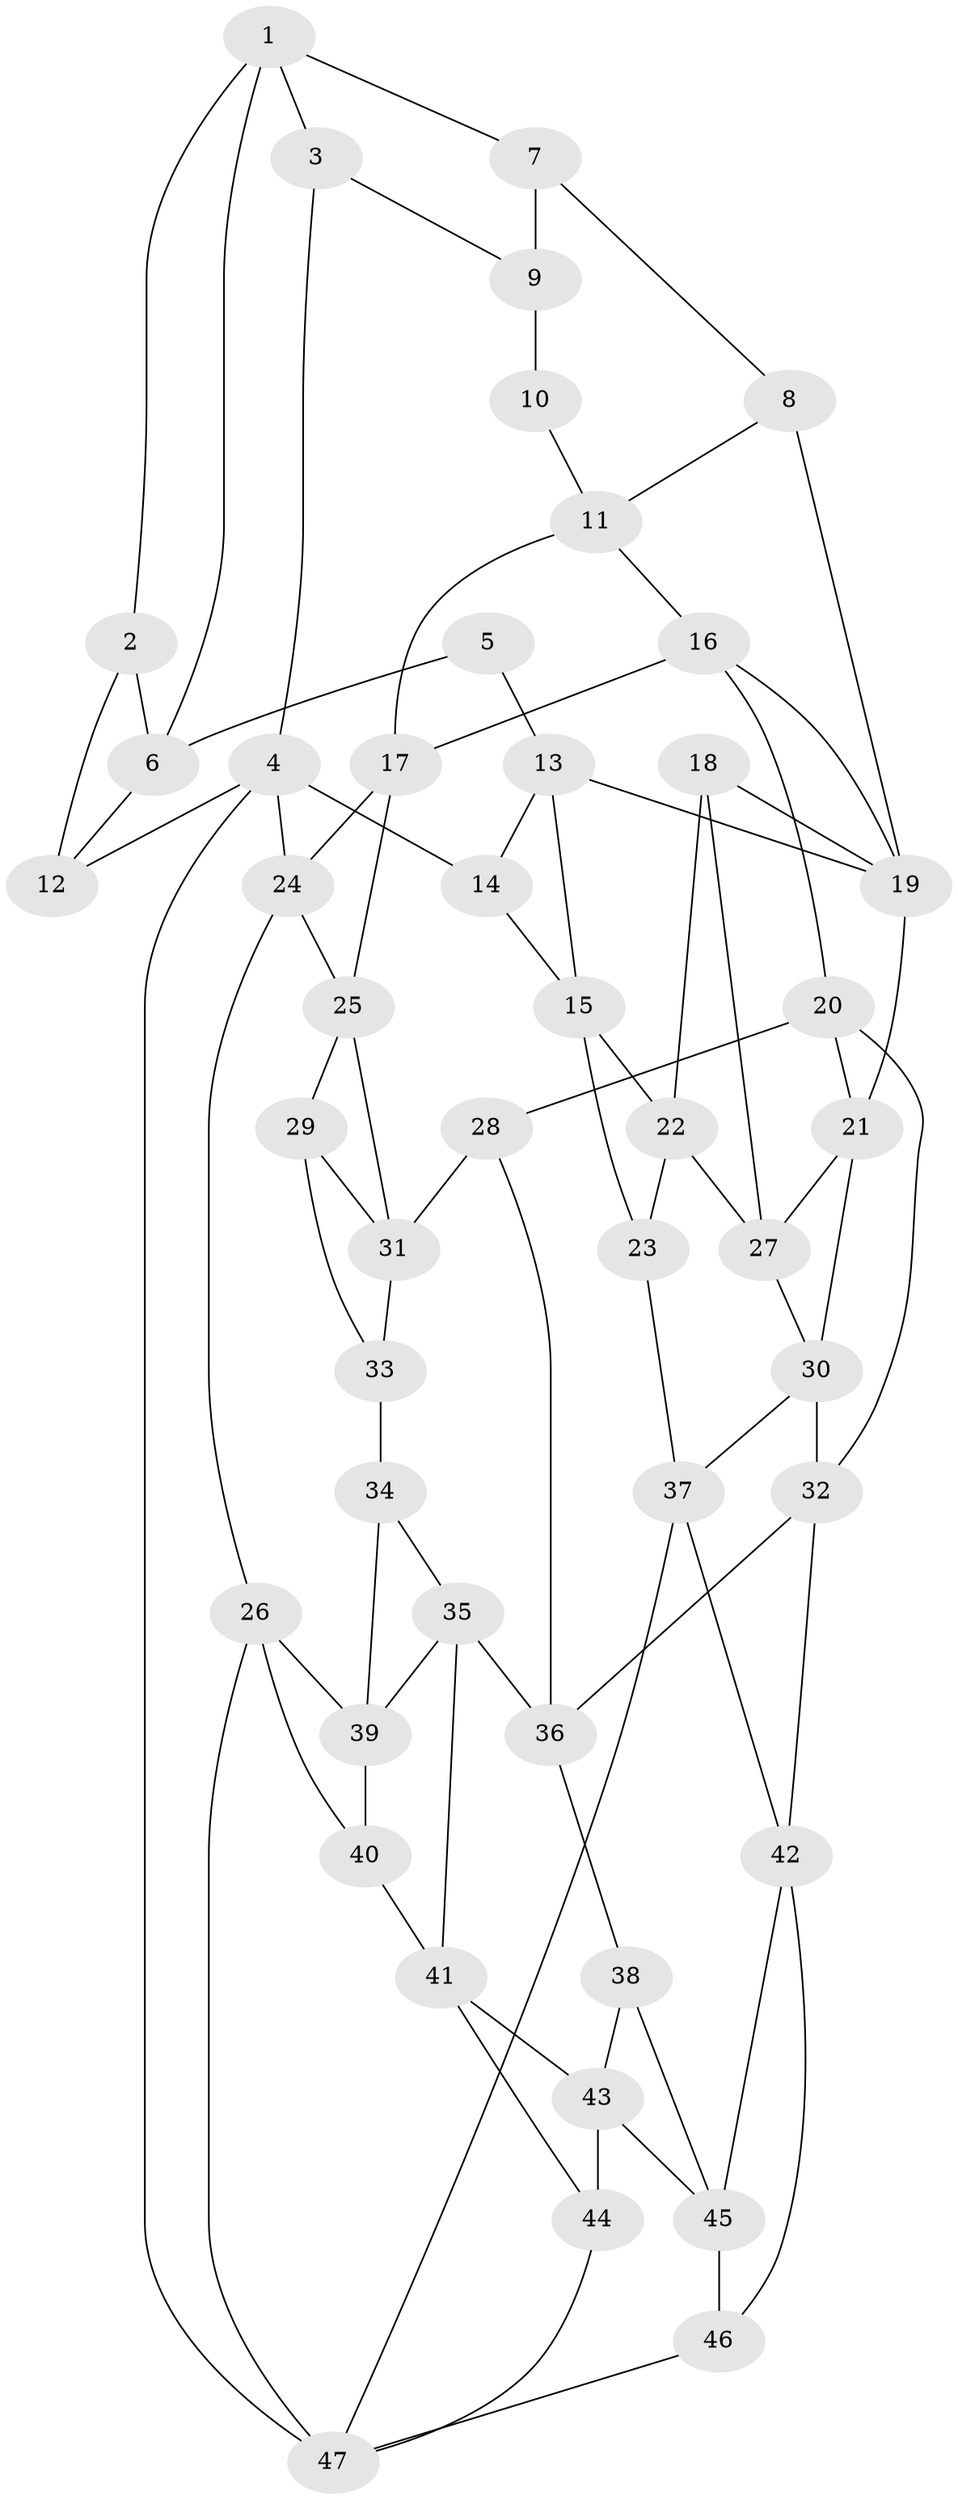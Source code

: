 // original degree distribution, {3: 0.0425531914893617, 4: 0.20212765957446807, 6: 0.22340425531914893, 5: 0.5319148936170213}
// Generated by graph-tools (version 1.1) at 2025/03/03/09/25 03:03:28]
// undirected, 47 vertices, 85 edges
graph export_dot {
graph [start="1"]
  node [color=gray90,style=filled];
  1;
  2;
  3;
  4;
  5;
  6;
  7;
  8;
  9;
  10;
  11;
  12;
  13;
  14;
  15;
  16;
  17;
  18;
  19;
  20;
  21;
  22;
  23;
  24;
  25;
  26;
  27;
  28;
  29;
  30;
  31;
  32;
  33;
  34;
  35;
  36;
  37;
  38;
  39;
  40;
  41;
  42;
  43;
  44;
  45;
  46;
  47;
  1 -- 2 [weight=1.0];
  1 -- 3 [weight=1.0];
  1 -- 6 [weight=1.0];
  1 -- 7 [weight=1.0];
  2 -- 6 [weight=1.0];
  2 -- 12 [weight=1.0];
  3 -- 4 [weight=1.0];
  3 -- 9 [weight=1.0];
  4 -- 12 [weight=1.0];
  4 -- 14 [weight=1.0];
  4 -- 24 [weight=1.0];
  4 -- 47 [weight=2.0];
  5 -- 6 [weight=2.0];
  5 -- 13 [weight=1.0];
  6 -- 12 [weight=1.0];
  7 -- 8 [weight=1.0];
  7 -- 9 [weight=1.0];
  8 -- 11 [weight=1.0];
  8 -- 19 [weight=2.0];
  9 -- 10 [weight=2.0];
  10 -- 11 [weight=1.0];
  11 -- 16 [weight=1.0];
  11 -- 17 [weight=1.0];
  13 -- 14 [weight=1.0];
  13 -- 15 [weight=1.0];
  13 -- 19 [weight=1.0];
  14 -- 15 [weight=1.0];
  15 -- 22 [weight=1.0];
  15 -- 23 [weight=1.0];
  16 -- 17 [weight=1.0];
  16 -- 19 [weight=1.0];
  16 -- 20 [weight=1.0];
  17 -- 24 [weight=1.0];
  17 -- 25 [weight=1.0];
  18 -- 19 [weight=1.0];
  18 -- 22 [weight=1.0];
  18 -- 27 [weight=1.0];
  19 -- 21 [weight=1.0];
  20 -- 21 [weight=1.0];
  20 -- 28 [weight=1.0];
  20 -- 32 [weight=1.0];
  21 -- 27 [weight=1.0];
  21 -- 30 [weight=1.0];
  22 -- 23 [weight=1.0];
  22 -- 27 [weight=1.0];
  23 -- 37 [weight=1.0];
  24 -- 25 [weight=1.0];
  24 -- 26 [weight=1.0];
  25 -- 29 [weight=1.0];
  25 -- 31 [weight=1.0];
  26 -- 39 [weight=1.0];
  26 -- 40 [weight=1.0];
  26 -- 47 [weight=1.0];
  27 -- 30 [weight=1.0];
  28 -- 31 [weight=1.0];
  28 -- 36 [weight=1.0];
  29 -- 31 [weight=1.0];
  29 -- 33 [weight=1.0];
  30 -- 32 [weight=1.0];
  30 -- 37 [weight=1.0];
  31 -- 33 [weight=1.0];
  32 -- 36 [weight=1.0];
  32 -- 42 [weight=1.0];
  33 -- 34 [weight=2.0];
  34 -- 35 [weight=1.0];
  34 -- 39 [weight=1.0];
  35 -- 36 [weight=1.0];
  35 -- 39 [weight=1.0];
  35 -- 41 [weight=1.0];
  36 -- 38 [weight=1.0];
  37 -- 42 [weight=1.0];
  37 -- 47 [weight=1.0];
  38 -- 43 [weight=1.0];
  38 -- 45 [weight=1.0];
  39 -- 40 [weight=1.0];
  40 -- 41 [weight=1.0];
  41 -- 43 [weight=1.0];
  41 -- 44 [weight=1.0];
  42 -- 45 [weight=1.0];
  42 -- 46 [weight=1.0];
  43 -- 44 [weight=1.0];
  43 -- 45 [weight=1.0];
  44 -- 47 [weight=1.0];
  45 -- 46 [weight=1.0];
  46 -- 47 [weight=1.0];
}
